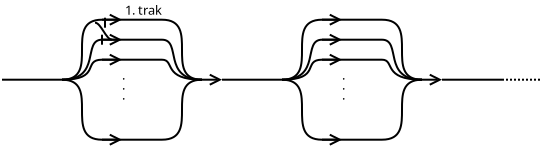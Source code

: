 <?xml version="1.0" encoding="UTF-8"?>
<dia:diagram xmlns:dia="http://www.lysator.liu.se/~alla/dia/">
  <dia:layer name="Background" visible="true">
    <dia:object type="Standard - Line" version="0" id="O0">
      <dia:attribute name="obj_pos">
        <dia:point val="2.55,5.5"/>
      </dia:attribute>
      <dia:attribute name="obj_bb">
        <dia:rectangle val="2.5,5.45;5.6,5.55"/>
      </dia:attribute>
      <dia:attribute name="conn_endpoints">
        <dia:point val="2.55,5.5"/>
        <dia:point val="5.55,5.5"/>
      </dia:attribute>
      <dia:attribute name="numcp">
        <dia:int val="1"/>
      </dia:attribute>
    </dia:object>
    <dia:object type="Standard - Line" version="0" id="O1">
      <dia:attribute name="obj_pos">
        <dia:point val="13.55,5.5"/>
      </dia:attribute>
      <dia:attribute name="obj_bb">
        <dia:rectangle val="13.5,5.45;16.6,5.55"/>
      </dia:attribute>
      <dia:attribute name="conn_endpoints">
        <dia:point val="13.55,5.5"/>
        <dia:point val="16.55,5.5"/>
      </dia:attribute>
      <dia:attribute name="numcp">
        <dia:int val="1"/>
      </dia:attribute>
    </dia:object>
    <dia:object type="Standard - BezierLine" version="0" id="O2">
      <dia:attribute name="obj_pos">
        <dia:point val="5.55,5.5"/>
      </dia:attribute>
      <dia:attribute name="obj_bb">
        <dia:rectangle val="5.5,2.45;7.6,5.55"/>
      </dia:attribute>
      <dia:attribute name="bez_points">
        <dia:point val="5.55,5.5"/>
        <dia:point val="7.55,5.5"/>
        <dia:point val="5.55,2.5"/>
        <dia:point val="7.55,2.5"/>
      </dia:attribute>
      <dia:attribute name="corner_types">
        <dia:enum val="0"/>
        <dia:enum val="0"/>
      </dia:attribute>
    </dia:object>
    <dia:object type="Standard - BezierLine" version="0" id="O3">
      <dia:attribute name="obj_pos">
        <dia:point val="5.55,5.5"/>
      </dia:attribute>
      <dia:attribute name="obj_bb">
        <dia:rectangle val="5.5,3.45;7.6,5.55"/>
      </dia:attribute>
      <dia:attribute name="bez_points">
        <dia:point val="5.55,5.5"/>
        <dia:point val="7.55,5.5"/>
        <dia:point val="6.55,3.5"/>
        <dia:point val="7.55,3.5"/>
      </dia:attribute>
      <dia:attribute name="corner_types">
        <dia:enum val="0"/>
        <dia:enum val="0"/>
      </dia:attribute>
    </dia:object>
    <dia:object type="Standard - BezierLine" version="0" id="O4">
      <dia:attribute name="obj_pos">
        <dia:point val="5.55,5.5"/>
      </dia:attribute>
      <dia:attribute name="obj_bb">
        <dia:rectangle val="5.5,5.45;7.6,8.55"/>
      </dia:attribute>
      <dia:attribute name="bez_points">
        <dia:point val="5.55,5.5"/>
        <dia:point val="7.55,5.5"/>
        <dia:point val="5.55,8.5"/>
        <dia:point val="7.55,8.5"/>
      </dia:attribute>
      <dia:attribute name="corner_types">
        <dia:enum val="0"/>
        <dia:enum val="0"/>
      </dia:attribute>
    </dia:object>
    <dia:object type="Standard - BezierLine" version="0" id="O5">
      <dia:attribute name="obj_pos">
        <dia:point val="5.55,5.5"/>
      </dia:attribute>
      <dia:attribute name="obj_bb">
        <dia:rectangle val="5.5,4.45;7.6,5.55"/>
      </dia:attribute>
      <dia:attribute name="bez_points">
        <dia:point val="5.55,5.5"/>
        <dia:point val="7.55,5.5"/>
        <dia:point val="6.55,4.5"/>
        <dia:point val="7.55,4.5"/>
      </dia:attribute>
      <dia:attribute name="corner_types">
        <dia:enum val="0"/>
        <dia:enum val="0"/>
      </dia:attribute>
    </dia:object>
    <dia:object type="Standard - Line" version="0" id="O6">
      <dia:attribute name="obj_pos">
        <dia:point val="7.55,2.5"/>
      </dia:attribute>
      <dia:attribute name="obj_bb">
        <dia:rectangle val="7.5,2.45;10.6,2.55"/>
      </dia:attribute>
      <dia:attribute name="conn_endpoints">
        <dia:point val="7.55,2.5"/>
        <dia:point val="10.55,2.5"/>
      </dia:attribute>
      <dia:attribute name="numcp">
        <dia:int val="1"/>
      </dia:attribute>
    </dia:object>
    <dia:object type="Standard - Line" version="0" id="O7">
      <dia:attribute name="obj_pos">
        <dia:point val="7.55,3.5"/>
      </dia:attribute>
      <dia:attribute name="obj_bb">
        <dia:rectangle val="7.5,3.45;10.6,3.55"/>
      </dia:attribute>
      <dia:attribute name="conn_endpoints">
        <dia:point val="7.55,3.5"/>
        <dia:point val="10.55,3.5"/>
      </dia:attribute>
      <dia:attribute name="numcp">
        <dia:int val="1"/>
      </dia:attribute>
    </dia:object>
    <dia:object type="Standard - Line" version="0" id="O8">
      <dia:attribute name="obj_pos">
        <dia:point val="7.55,4.5"/>
      </dia:attribute>
      <dia:attribute name="obj_bb">
        <dia:rectangle val="7.5,4.45;10.6,4.55"/>
      </dia:attribute>
      <dia:attribute name="conn_endpoints">
        <dia:point val="7.55,4.5"/>
        <dia:point val="10.55,4.5"/>
      </dia:attribute>
      <dia:attribute name="numcp">
        <dia:int val="1"/>
      </dia:attribute>
    </dia:object>
    <dia:object type="Standard - Text" version="0" id="O9">
      <dia:attribute name="obj_pos">
        <dia:point val="8.55,5.5"/>
      </dia:attribute>
      <dia:attribute name="obj_bb">
        <dia:rectangle val="8.55,4.95;8.75,5.9"/>
      </dia:attribute>
      <dia:attribute name="text">
        <dia:composite type="text">
          <dia:attribute name="string">
            <dia:string>#.#</dia:string>
          </dia:attribute>
          <dia:attribute name="font">
            <dia:font family="sans" style="0" name="Helvetica"/>
          </dia:attribute>
          <dia:attribute name="height">
            <dia:real val="0.8"/>
          </dia:attribute>
          <dia:attribute name="pos">
            <dia:point val="8.55,5.5"/>
          </dia:attribute>
          <dia:attribute name="color">
            <dia:color val="#000000"/>
          </dia:attribute>
          <dia:attribute name="alignment">
            <dia:enum val="0"/>
          </dia:attribute>
        </dia:composite>
      </dia:attribute>
    </dia:object>
    <dia:object type="Standard - Text" version="0" id="O10">
      <dia:attribute name="obj_pos">
        <dia:point val="8.55,6.5"/>
      </dia:attribute>
      <dia:attribute name="obj_bb">
        <dia:rectangle val="8.55,5.95;8.75,6.9"/>
      </dia:attribute>
      <dia:attribute name="text">
        <dia:composite type="text">
          <dia:attribute name="string">
            <dia:string>#.#</dia:string>
          </dia:attribute>
          <dia:attribute name="font">
            <dia:font family="sans" style="0" name="Helvetica"/>
          </dia:attribute>
          <dia:attribute name="height">
            <dia:real val="0.8"/>
          </dia:attribute>
          <dia:attribute name="pos">
            <dia:point val="8.55,6.5"/>
          </dia:attribute>
          <dia:attribute name="color">
            <dia:color val="#000000"/>
          </dia:attribute>
          <dia:attribute name="alignment">
            <dia:enum val="0"/>
          </dia:attribute>
        </dia:composite>
      </dia:attribute>
    </dia:object>
    <dia:object type="Standard - Text" version="0" id="O11">
      <dia:attribute name="obj_pos">
        <dia:point val="8.556,6"/>
      </dia:attribute>
      <dia:attribute name="obj_bb">
        <dia:rectangle val="8.556,5.45;8.756,6.4"/>
      </dia:attribute>
      <dia:attribute name="text">
        <dia:composite type="text">
          <dia:attribute name="string">
            <dia:string>#.#</dia:string>
          </dia:attribute>
          <dia:attribute name="font">
            <dia:font family="sans" style="0" name="Helvetica"/>
          </dia:attribute>
          <dia:attribute name="height">
            <dia:real val="0.8"/>
          </dia:attribute>
          <dia:attribute name="pos">
            <dia:point val="8.556,6"/>
          </dia:attribute>
          <dia:attribute name="color">
            <dia:color val="#000000"/>
          </dia:attribute>
          <dia:attribute name="alignment">
            <dia:enum val="0"/>
          </dia:attribute>
        </dia:composite>
      </dia:attribute>
    </dia:object>
    <dia:object type="Standard - Line" version="0" id="O12">
      <dia:attribute name="obj_pos">
        <dia:point val="7.55,8.5"/>
      </dia:attribute>
      <dia:attribute name="obj_bb">
        <dia:rectangle val="7.5,8.45;10.6,8.55"/>
      </dia:attribute>
      <dia:attribute name="conn_endpoints">
        <dia:point val="7.55,8.5"/>
        <dia:point val="10.55,8.5"/>
      </dia:attribute>
      <dia:attribute name="numcp">
        <dia:int val="1"/>
      </dia:attribute>
    </dia:object>
    <dia:object type="Standard - BezierLine" version="0" id="O13">
      <dia:attribute name="obj_pos">
        <dia:point val="10.55,2.5"/>
      </dia:attribute>
      <dia:attribute name="obj_bb">
        <dia:rectangle val="10.5,2.45;12.6,5.55"/>
      </dia:attribute>
      <dia:attribute name="bez_points">
        <dia:point val="10.55,2.5"/>
        <dia:point val="12.55,2.5"/>
        <dia:point val="10.55,5.5"/>
        <dia:point val="12.55,5.5"/>
      </dia:attribute>
      <dia:attribute name="corner_types">
        <dia:enum val="0"/>
        <dia:enum val="0"/>
      </dia:attribute>
    </dia:object>
    <dia:object type="Standard - BezierLine" version="0" id="O14">
      <dia:attribute name="obj_pos">
        <dia:point val="10.55,3.5"/>
      </dia:attribute>
      <dia:attribute name="obj_bb">
        <dia:rectangle val="10.5,3.45;12.6,5.55"/>
      </dia:attribute>
      <dia:attribute name="bez_points">
        <dia:point val="10.55,3.5"/>
        <dia:point val="11.55,3.5"/>
        <dia:point val="10.55,5.5"/>
        <dia:point val="12.55,5.5"/>
      </dia:attribute>
      <dia:attribute name="corner_types">
        <dia:enum val="0"/>
        <dia:enum val="0"/>
      </dia:attribute>
    </dia:object>
    <dia:object type="Standard - BezierLine" version="0" id="O15">
      <dia:attribute name="obj_pos">
        <dia:point val="10.55,4.5"/>
      </dia:attribute>
      <dia:attribute name="obj_bb">
        <dia:rectangle val="10.5,4.45;12.6,5.55"/>
      </dia:attribute>
      <dia:attribute name="bez_points">
        <dia:point val="10.55,4.5"/>
        <dia:point val="11.214,4.5"/>
        <dia:point val="10.55,5.5"/>
        <dia:point val="12.55,5.5"/>
      </dia:attribute>
      <dia:attribute name="corner_types">
        <dia:enum val="0"/>
        <dia:enum val="0"/>
      </dia:attribute>
    </dia:object>
    <dia:object type="Standard - BezierLine" version="0" id="O16">
      <dia:attribute name="obj_pos">
        <dia:point val="10.55,8.5"/>
      </dia:attribute>
      <dia:attribute name="obj_bb">
        <dia:rectangle val="10.5,5.45;12.6,8.55"/>
      </dia:attribute>
      <dia:attribute name="bez_points">
        <dia:point val="10.55,8.5"/>
        <dia:point val="12.55,8.5"/>
        <dia:point val="10.55,5.5"/>
        <dia:point val="12.55,5.5"/>
      </dia:attribute>
      <dia:attribute name="corner_types">
        <dia:enum val="0"/>
        <dia:enum val="0"/>
      </dia:attribute>
    </dia:object>
    <dia:object type="Standard - Line" version="0" id="O17">
      <dia:attribute name="obj_pos">
        <dia:point val="7.55,8.5"/>
      </dia:attribute>
      <dia:attribute name="obj_bb">
        <dia:rectangle val="7.5,8;8.6,9"/>
      </dia:attribute>
      <dia:attribute name="conn_endpoints">
        <dia:point val="7.55,8.5"/>
        <dia:point val="8.55,8.5"/>
      </dia:attribute>
      <dia:attribute name="numcp">
        <dia:int val="1"/>
      </dia:attribute>
      <dia:attribute name="end_arrow">
        <dia:enum val="1"/>
      </dia:attribute>
      <dia:attribute name="end_arrow_length">
        <dia:real val="0.5"/>
      </dia:attribute>
      <dia:attribute name="end_arrow_width">
        <dia:real val="0.5"/>
      </dia:attribute>
    </dia:object>
    <dia:object type="Standard - Line" version="0" id="O18">
      <dia:attribute name="obj_pos">
        <dia:point val="7.55,4.5"/>
      </dia:attribute>
      <dia:attribute name="obj_bb">
        <dia:rectangle val="7.5,4;8.6,5"/>
      </dia:attribute>
      <dia:attribute name="conn_endpoints">
        <dia:point val="7.55,4.5"/>
        <dia:point val="8.55,4.5"/>
      </dia:attribute>
      <dia:attribute name="numcp">
        <dia:int val="1"/>
      </dia:attribute>
      <dia:attribute name="end_arrow">
        <dia:enum val="1"/>
      </dia:attribute>
      <dia:attribute name="end_arrow_length">
        <dia:real val="0.5"/>
      </dia:attribute>
      <dia:attribute name="end_arrow_width">
        <dia:real val="0.5"/>
      </dia:attribute>
    </dia:object>
    <dia:object type="Standard - Line" version="0" id="O19">
      <dia:attribute name="obj_pos">
        <dia:point val="7.55,2.5"/>
      </dia:attribute>
      <dia:attribute name="obj_bb">
        <dia:rectangle val="7.5,2;8.6,3"/>
      </dia:attribute>
      <dia:attribute name="conn_endpoints">
        <dia:point val="7.55,2.5"/>
        <dia:point val="8.55,2.5"/>
      </dia:attribute>
      <dia:attribute name="numcp">
        <dia:int val="1"/>
      </dia:attribute>
      <dia:attribute name="end_arrow">
        <dia:enum val="1"/>
      </dia:attribute>
      <dia:attribute name="end_arrow_length">
        <dia:real val="0.5"/>
      </dia:attribute>
      <dia:attribute name="end_arrow_width">
        <dia:real val="0.5"/>
      </dia:attribute>
    </dia:object>
    <dia:object type="Standard - Line" version="0" id="O20">
      <dia:attribute name="obj_pos">
        <dia:point val="7.55,3.5"/>
      </dia:attribute>
      <dia:attribute name="obj_bb">
        <dia:rectangle val="7.5,3;8.6,4"/>
      </dia:attribute>
      <dia:attribute name="conn_endpoints">
        <dia:point val="7.55,3.5"/>
        <dia:point val="8.55,3.5"/>
      </dia:attribute>
      <dia:attribute name="numcp">
        <dia:int val="1"/>
      </dia:attribute>
      <dia:attribute name="end_arrow">
        <dia:enum val="1"/>
      </dia:attribute>
      <dia:attribute name="end_arrow_length">
        <dia:real val="0.5"/>
      </dia:attribute>
      <dia:attribute name="end_arrow_width">
        <dia:real val="0.5"/>
      </dia:attribute>
    </dia:object>
    <dia:object type="Standard - Line" version="0" id="O21">
      <dia:attribute name="obj_pos">
        <dia:point val="12.55,5.5"/>
      </dia:attribute>
      <dia:attribute name="obj_bb">
        <dia:rectangle val="12.5,5;13.6,6"/>
      </dia:attribute>
      <dia:attribute name="conn_endpoints">
        <dia:point val="12.55,5.5"/>
        <dia:point val="13.55,5.5"/>
      </dia:attribute>
      <dia:attribute name="numcp">
        <dia:int val="1"/>
      </dia:attribute>
      <dia:attribute name="end_arrow">
        <dia:enum val="1"/>
      </dia:attribute>
      <dia:attribute name="end_arrow_length">
        <dia:real val="0.5"/>
      </dia:attribute>
      <dia:attribute name="end_arrow_width">
        <dia:real val="0.5"/>
      </dia:attribute>
    </dia:object>
    <dia:object type="Standard - BezierLine" version="0" id="O22">
      <dia:attribute name="obj_pos">
        <dia:point val="16.55,5.5"/>
      </dia:attribute>
      <dia:attribute name="obj_bb">
        <dia:rectangle val="16.5,2.45;18.6,5.55"/>
      </dia:attribute>
      <dia:attribute name="bez_points">
        <dia:point val="16.55,5.5"/>
        <dia:point val="18.55,5.5"/>
        <dia:point val="16.55,2.5"/>
        <dia:point val="18.55,2.5"/>
      </dia:attribute>
      <dia:attribute name="corner_types">
        <dia:enum val="0"/>
        <dia:enum val="0"/>
      </dia:attribute>
    </dia:object>
    <dia:object type="Standard - BezierLine" version="0" id="O23">
      <dia:attribute name="obj_pos">
        <dia:point val="16.55,5.5"/>
      </dia:attribute>
      <dia:attribute name="obj_bb">
        <dia:rectangle val="16.5,3.45;18.6,5.55"/>
      </dia:attribute>
      <dia:attribute name="bez_points">
        <dia:point val="16.55,5.5"/>
        <dia:point val="18.55,5.5"/>
        <dia:point val="17.55,3.5"/>
        <dia:point val="18.55,3.5"/>
      </dia:attribute>
      <dia:attribute name="corner_types">
        <dia:enum val="0"/>
        <dia:enum val="0"/>
      </dia:attribute>
    </dia:object>
    <dia:object type="Standard - BezierLine" version="0" id="O24">
      <dia:attribute name="obj_pos">
        <dia:point val="16.55,5.5"/>
      </dia:attribute>
      <dia:attribute name="obj_bb">
        <dia:rectangle val="16.5,5.45;18.6,8.55"/>
      </dia:attribute>
      <dia:attribute name="bez_points">
        <dia:point val="16.55,5.5"/>
        <dia:point val="18.55,5.5"/>
        <dia:point val="16.55,8.5"/>
        <dia:point val="18.55,8.5"/>
      </dia:attribute>
      <dia:attribute name="corner_types">
        <dia:enum val="0"/>
        <dia:enum val="0"/>
      </dia:attribute>
    </dia:object>
    <dia:object type="Standard - BezierLine" version="0" id="O25">
      <dia:attribute name="obj_pos">
        <dia:point val="16.55,5.5"/>
      </dia:attribute>
      <dia:attribute name="obj_bb">
        <dia:rectangle val="16.5,4.45;18.6,5.55"/>
      </dia:attribute>
      <dia:attribute name="bez_points">
        <dia:point val="16.55,5.5"/>
        <dia:point val="18.55,5.5"/>
        <dia:point val="17.55,4.5"/>
        <dia:point val="18.55,4.5"/>
      </dia:attribute>
      <dia:attribute name="corner_types">
        <dia:enum val="0"/>
        <dia:enum val="0"/>
      </dia:attribute>
    </dia:object>
    <dia:object type="Standard - Line" version="0" id="O26">
      <dia:attribute name="obj_pos">
        <dia:point val="18.55,2.5"/>
      </dia:attribute>
      <dia:attribute name="obj_bb">
        <dia:rectangle val="18.5,2.45;21.6,2.55"/>
      </dia:attribute>
      <dia:attribute name="conn_endpoints">
        <dia:point val="18.55,2.5"/>
        <dia:point val="21.55,2.5"/>
      </dia:attribute>
      <dia:attribute name="numcp">
        <dia:int val="1"/>
      </dia:attribute>
    </dia:object>
    <dia:object type="Standard - Line" version="0" id="O27">
      <dia:attribute name="obj_pos">
        <dia:point val="18.55,3.5"/>
      </dia:attribute>
      <dia:attribute name="obj_bb">
        <dia:rectangle val="18.5,3.45;21.6,3.55"/>
      </dia:attribute>
      <dia:attribute name="conn_endpoints">
        <dia:point val="18.55,3.5"/>
        <dia:point val="21.55,3.5"/>
      </dia:attribute>
      <dia:attribute name="numcp">
        <dia:int val="1"/>
      </dia:attribute>
    </dia:object>
    <dia:object type="Standard - Line" version="0" id="O28">
      <dia:attribute name="obj_pos">
        <dia:point val="18.55,4.5"/>
      </dia:attribute>
      <dia:attribute name="obj_bb">
        <dia:rectangle val="18.5,4.45;21.6,4.55"/>
      </dia:attribute>
      <dia:attribute name="conn_endpoints">
        <dia:point val="18.55,4.5"/>
        <dia:point val="21.55,4.5"/>
      </dia:attribute>
      <dia:attribute name="numcp">
        <dia:int val="1"/>
      </dia:attribute>
    </dia:object>
    <dia:object type="Standard - Text" version="0" id="O29">
      <dia:attribute name="obj_pos">
        <dia:point val="19.55,5.5"/>
      </dia:attribute>
      <dia:attribute name="obj_bb">
        <dia:rectangle val="19.55,4.95;19.75,5.9"/>
      </dia:attribute>
      <dia:attribute name="text">
        <dia:composite type="text">
          <dia:attribute name="string">
            <dia:string>#.#</dia:string>
          </dia:attribute>
          <dia:attribute name="font">
            <dia:font family="sans" style="0" name="Helvetica"/>
          </dia:attribute>
          <dia:attribute name="height">
            <dia:real val="0.8"/>
          </dia:attribute>
          <dia:attribute name="pos">
            <dia:point val="19.55,5.5"/>
          </dia:attribute>
          <dia:attribute name="color">
            <dia:color val="#000000"/>
          </dia:attribute>
          <dia:attribute name="alignment">
            <dia:enum val="0"/>
          </dia:attribute>
        </dia:composite>
      </dia:attribute>
    </dia:object>
    <dia:object type="Standard - Text" version="0" id="O30">
      <dia:attribute name="obj_pos">
        <dia:point val="19.55,6.5"/>
      </dia:attribute>
      <dia:attribute name="obj_bb">
        <dia:rectangle val="19.55,5.95;19.75,6.9"/>
      </dia:attribute>
      <dia:attribute name="text">
        <dia:composite type="text">
          <dia:attribute name="string">
            <dia:string>#.#</dia:string>
          </dia:attribute>
          <dia:attribute name="font">
            <dia:font family="sans" style="0" name="Helvetica"/>
          </dia:attribute>
          <dia:attribute name="height">
            <dia:real val="0.8"/>
          </dia:attribute>
          <dia:attribute name="pos">
            <dia:point val="19.55,6.5"/>
          </dia:attribute>
          <dia:attribute name="color">
            <dia:color val="#000000"/>
          </dia:attribute>
          <dia:attribute name="alignment">
            <dia:enum val="0"/>
          </dia:attribute>
        </dia:composite>
      </dia:attribute>
    </dia:object>
    <dia:object type="Standard - Text" version="0" id="O31">
      <dia:attribute name="obj_pos">
        <dia:point val="19.556,6"/>
      </dia:attribute>
      <dia:attribute name="obj_bb">
        <dia:rectangle val="19.556,5.45;19.756,6.4"/>
      </dia:attribute>
      <dia:attribute name="text">
        <dia:composite type="text">
          <dia:attribute name="string">
            <dia:string>#.#</dia:string>
          </dia:attribute>
          <dia:attribute name="font">
            <dia:font family="sans" style="0" name="Helvetica"/>
          </dia:attribute>
          <dia:attribute name="height">
            <dia:real val="0.8"/>
          </dia:attribute>
          <dia:attribute name="pos">
            <dia:point val="19.556,6"/>
          </dia:attribute>
          <dia:attribute name="color">
            <dia:color val="#000000"/>
          </dia:attribute>
          <dia:attribute name="alignment">
            <dia:enum val="0"/>
          </dia:attribute>
        </dia:composite>
      </dia:attribute>
    </dia:object>
    <dia:object type="Standard - Line" version="0" id="O32">
      <dia:attribute name="obj_pos">
        <dia:point val="18.55,8.5"/>
      </dia:attribute>
      <dia:attribute name="obj_bb">
        <dia:rectangle val="18.5,8.45;21.6,8.55"/>
      </dia:attribute>
      <dia:attribute name="conn_endpoints">
        <dia:point val="18.55,8.5"/>
        <dia:point val="21.55,8.5"/>
      </dia:attribute>
      <dia:attribute name="numcp">
        <dia:int val="1"/>
      </dia:attribute>
    </dia:object>
    <dia:object type="Standard - BezierLine" version="0" id="O33">
      <dia:attribute name="obj_pos">
        <dia:point val="21.55,2.5"/>
      </dia:attribute>
      <dia:attribute name="obj_bb">
        <dia:rectangle val="21.5,2.45;23.6,5.55"/>
      </dia:attribute>
      <dia:attribute name="bez_points">
        <dia:point val="21.55,2.5"/>
        <dia:point val="23.55,2.5"/>
        <dia:point val="21.55,5.5"/>
        <dia:point val="23.55,5.5"/>
      </dia:attribute>
      <dia:attribute name="corner_types">
        <dia:enum val="0"/>
        <dia:enum val="0"/>
      </dia:attribute>
    </dia:object>
    <dia:object type="Standard - BezierLine" version="0" id="O34">
      <dia:attribute name="obj_pos">
        <dia:point val="21.55,3.5"/>
      </dia:attribute>
      <dia:attribute name="obj_bb">
        <dia:rectangle val="21.5,3.45;23.6,5.55"/>
      </dia:attribute>
      <dia:attribute name="bez_points">
        <dia:point val="21.55,3.5"/>
        <dia:point val="22.55,3.5"/>
        <dia:point val="21.55,5.5"/>
        <dia:point val="23.55,5.5"/>
      </dia:attribute>
      <dia:attribute name="corner_types">
        <dia:enum val="0"/>
        <dia:enum val="0"/>
      </dia:attribute>
    </dia:object>
    <dia:object type="Standard - BezierLine" version="0" id="O35">
      <dia:attribute name="obj_pos">
        <dia:point val="21.55,4.5"/>
      </dia:attribute>
      <dia:attribute name="obj_bb">
        <dia:rectangle val="21.5,4.45;23.6,5.55"/>
      </dia:attribute>
      <dia:attribute name="bez_points">
        <dia:point val="21.55,4.5"/>
        <dia:point val="22.214,4.5"/>
        <dia:point val="21.55,5.5"/>
        <dia:point val="23.55,5.5"/>
      </dia:attribute>
      <dia:attribute name="corner_types">
        <dia:enum val="0"/>
        <dia:enum val="0"/>
      </dia:attribute>
    </dia:object>
    <dia:object type="Standard - BezierLine" version="0" id="O36">
      <dia:attribute name="obj_pos">
        <dia:point val="21.55,8.5"/>
      </dia:attribute>
      <dia:attribute name="obj_bb">
        <dia:rectangle val="21.5,5.45;23.6,8.55"/>
      </dia:attribute>
      <dia:attribute name="bez_points">
        <dia:point val="21.55,8.5"/>
        <dia:point val="23.55,8.5"/>
        <dia:point val="21.55,5.5"/>
        <dia:point val="23.55,5.5"/>
      </dia:attribute>
      <dia:attribute name="corner_types">
        <dia:enum val="0"/>
        <dia:enum val="0"/>
      </dia:attribute>
    </dia:object>
    <dia:object type="Standard - Line" version="0" id="O37">
      <dia:attribute name="obj_pos">
        <dia:point val="18.55,8.5"/>
      </dia:attribute>
      <dia:attribute name="obj_bb">
        <dia:rectangle val="18.5,8;19.6,9"/>
      </dia:attribute>
      <dia:attribute name="conn_endpoints">
        <dia:point val="18.55,8.5"/>
        <dia:point val="19.55,8.5"/>
      </dia:attribute>
      <dia:attribute name="numcp">
        <dia:int val="1"/>
      </dia:attribute>
      <dia:attribute name="end_arrow">
        <dia:enum val="1"/>
      </dia:attribute>
      <dia:attribute name="end_arrow_length">
        <dia:real val="0.5"/>
      </dia:attribute>
      <dia:attribute name="end_arrow_width">
        <dia:real val="0.5"/>
      </dia:attribute>
    </dia:object>
    <dia:object type="Standard - Line" version="0" id="O38">
      <dia:attribute name="obj_pos">
        <dia:point val="18.55,4.5"/>
      </dia:attribute>
      <dia:attribute name="obj_bb">
        <dia:rectangle val="18.5,4;19.6,5"/>
      </dia:attribute>
      <dia:attribute name="conn_endpoints">
        <dia:point val="18.55,4.5"/>
        <dia:point val="19.55,4.5"/>
      </dia:attribute>
      <dia:attribute name="numcp">
        <dia:int val="1"/>
      </dia:attribute>
      <dia:attribute name="end_arrow">
        <dia:enum val="1"/>
      </dia:attribute>
      <dia:attribute name="end_arrow_length">
        <dia:real val="0.5"/>
      </dia:attribute>
      <dia:attribute name="end_arrow_width">
        <dia:real val="0.5"/>
      </dia:attribute>
    </dia:object>
    <dia:object type="Standard - Line" version="0" id="O39">
      <dia:attribute name="obj_pos">
        <dia:point val="18.55,2.5"/>
      </dia:attribute>
      <dia:attribute name="obj_bb">
        <dia:rectangle val="18.5,2;19.6,3"/>
      </dia:attribute>
      <dia:attribute name="conn_endpoints">
        <dia:point val="18.55,2.5"/>
        <dia:point val="19.55,2.5"/>
      </dia:attribute>
      <dia:attribute name="numcp">
        <dia:int val="1"/>
      </dia:attribute>
      <dia:attribute name="end_arrow">
        <dia:enum val="1"/>
      </dia:attribute>
      <dia:attribute name="end_arrow_length">
        <dia:real val="0.5"/>
      </dia:attribute>
      <dia:attribute name="end_arrow_width">
        <dia:real val="0.5"/>
      </dia:attribute>
    </dia:object>
    <dia:object type="Standard - Line" version="0" id="O40">
      <dia:attribute name="obj_pos">
        <dia:point val="18.55,3.5"/>
      </dia:attribute>
      <dia:attribute name="obj_bb">
        <dia:rectangle val="18.5,3;19.6,4"/>
      </dia:attribute>
      <dia:attribute name="conn_endpoints">
        <dia:point val="18.55,3.5"/>
        <dia:point val="19.55,3.5"/>
      </dia:attribute>
      <dia:attribute name="numcp">
        <dia:int val="1"/>
      </dia:attribute>
      <dia:attribute name="end_arrow">
        <dia:enum val="1"/>
      </dia:attribute>
      <dia:attribute name="end_arrow_length">
        <dia:real val="0.5"/>
      </dia:attribute>
      <dia:attribute name="end_arrow_width">
        <dia:real val="0.5"/>
      </dia:attribute>
    </dia:object>
    <dia:object type="Standard - Line" version="0" id="O41">
      <dia:attribute name="obj_pos">
        <dia:point val="23.55,5.5"/>
      </dia:attribute>
      <dia:attribute name="obj_bb">
        <dia:rectangle val="23.5,5;24.6,6"/>
      </dia:attribute>
      <dia:attribute name="conn_endpoints">
        <dia:point val="23.55,5.5"/>
        <dia:point val="24.55,5.5"/>
      </dia:attribute>
      <dia:attribute name="numcp">
        <dia:int val="1"/>
      </dia:attribute>
      <dia:attribute name="end_arrow">
        <dia:enum val="1"/>
      </dia:attribute>
      <dia:attribute name="end_arrow_length">
        <dia:real val="0.5"/>
      </dia:attribute>
      <dia:attribute name="end_arrow_width">
        <dia:real val="0.5"/>
      </dia:attribute>
    </dia:object>
    <dia:object type="Standard - Line" version="0" id="O42">
      <dia:attribute name="obj_pos">
        <dia:point val="24.55,5.5"/>
      </dia:attribute>
      <dia:attribute name="obj_bb">
        <dia:rectangle val="24.5,5.45;27.6,5.55"/>
      </dia:attribute>
      <dia:attribute name="conn_endpoints">
        <dia:point val="24.55,5.5"/>
        <dia:point val="27.55,5.5"/>
      </dia:attribute>
      <dia:attribute name="numcp">
        <dia:int val="1"/>
      </dia:attribute>
    </dia:object>
    <dia:object type="Standard - Line" version="0" id="O43">
      <dia:attribute name="obj_pos">
        <dia:point val="27.55,5.5"/>
      </dia:attribute>
      <dia:attribute name="obj_bb">
        <dia:rectangle val="27.5,5.45;29.6,5.55"/>
      </dia:attribute>
      <dia:attribute name="conn_endpoints">
        <dia:point val="27.55,5.5"/>
        <dia:point val="29.55,5.5"/>
      </dia:attribute>
      <dia:attribute name="numcp">
        <dia:int val="1"/>
      </dia:attribute>
      <dia:attribute name="line_style">
        <dia:enum val="4"/>
      </dia:attribute>
    </dia:object>
    <dia:object type="Standard - Text" version="0" id="O44">
      <dia:attribute name="obj_pos">
        <dia:point val="8.7,2.25"/>
      </dia:attribute>
      <dia:attribute name="obj_bb">
        <dia:rectangle val="8.7,1.683;10.768,2.685"/>
      </dia:attribute>
      <dia:attribute name="text">
        <dia:composite type="text">
          <dia:attribute name="string">
            <dia:string>#1. trak#</dia:string>
          </dia:attribute>
          <dia:attribute name="font">
            <dia:font family="sans" style="0" name="Helvetica"/>
          </dia:attribute>
          <dia:attribute name="height">
            <dia:real val="0.8"/>
          </dia:attribute>
          <dia:attribute name="pos">
            <dia:point val="8.7,2.25"/>
          </dia:attribute>
          <dia:attribute name="color">
            <dia:color val="#000000"/>
          </dia:attribute>
          <dia:attribute name="alignment">
            <dia:enum val="0"/>
          </dia:attribute>
        </dia:composite>
      </dia:attribute>
    </dia:object>
    <dia:object type="Standard - BezierLine" version="0" id="O45">
      <dia:attribute name="obj_pos">
        <dia:point val="7.2,2.65"/>
      </dia:attribute>
      <dia:attribute name="obj_bb">
        <dia:rectangle val="7.15,2.15;8.1,4"/>
      </dia:attribute>
      <dia:attribute name="bez_points">
        <dia:point val="7.2,2.65"/>
        <dia:point val="7.499,2.65"/>
        <dia:point val="7.751,3.5"/>
        <dia:point val="8.05,3.5"/>
      </dia:attribute>
      <dia:attribute name="corner_types">
        <dia:enum val="0"/>
        <dia:enum val="0"/>
      </dia:attribute>
      <dia:attribute name="start_arrow">
        <dia:enum val="21"/>
      </dia:attribute>
      <dia:attribute name="start_arrow_length">
        <dia:real val="0.5"/>
      </dia:attribute>
      <dia:attribute name="start_arrow_width">
        <dia:real val="0.5"/>
      </dia:attribute>
      <dia:attribute name="end_arrow">
        <dia:enum val="21"/>
      </dia:attribute>
      <dia:attribute name="end_arrow_length">
        <dia:real val="0.5"/>
      </dia:attribute>
      <dia:attribute name="end_arrow_width">
        <dia:real val="0.5"/>
      </dia:attribute>
      <dia:connections>
        <dia:connection handle="3" to="O20" connection="0"/>
      </dia:connections>
    </dia:object>
  </dia:layer>
</dia:diagram>
